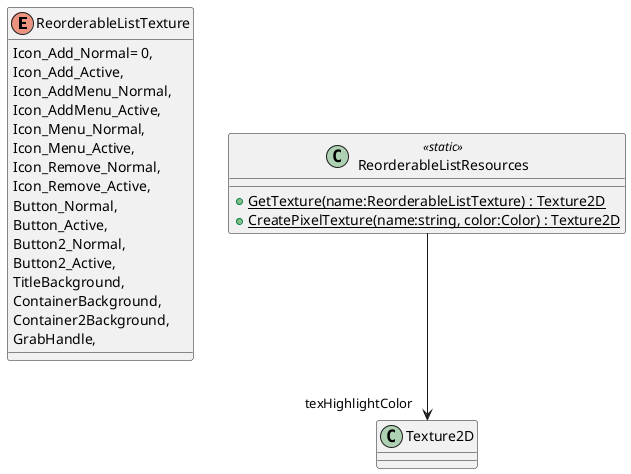@startuml
enum ReorderableListTexture {
    Icon_Add_Normal= 0,
    Icon_Add_Active,
    Icon_AddMenu_Normal,
    Icon_AddMenu_Active,
    Icon_Menu_Normal,
    Icon_Menu_Active,
    Icon_Remove_Normal,
    Icon_Remove_Active,
    Button_Normal,
    Button_Active,
    Button2_Normal,
    Button2_Active,
    TitleBackground,
    ContainerBackground,
    Container2Background,
    GrabHandle,
}
class ReorderableListResources <<static>> {
    + {static} GetTexture(name:ReorderableListTexture) : Texture2D
    + {static} CreatePixelTexture(name:string, color:Color) : Texture2D
}
ReorderableListResources --> "texHighlightColor" Texture2D
@enduml
